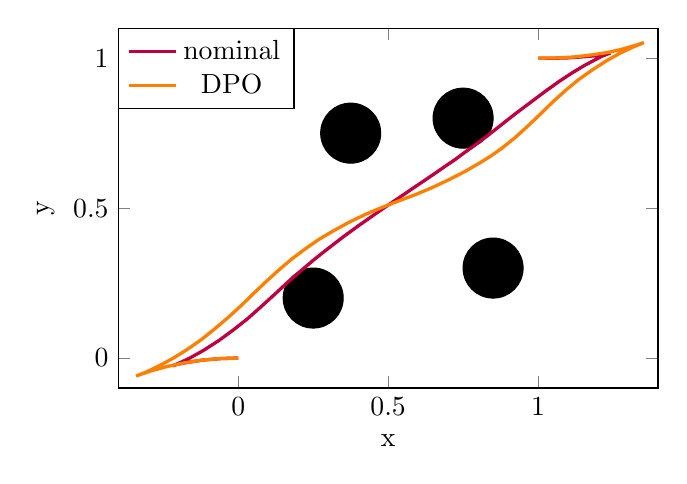 \begin{tikzpicture}[]
\begin{axis}[legend style = {{at={(0.0,1.0)},anchor=north west}}, ylabel = {y}, xmin = {-0.4}, xmax = {1.4}, axis equal image = {true}, ymax = {1.1}, xlabel = {x}, hide axis = {false}, ymin = {-0.1}]\draw[color=black,fill=black] (axis cs:0.85, 0.3) circle[radius=0.1];
\draw[color=black,fill=black] (axis cs:0.375, 0.75) circle[radius=0.1];
\draw[color=black,fill=black] (axis cs:0.25, 0.2) circle[radius=0.1];
\draw[color=black,fill=black] (axis cs:0.75, 0.8) circle[radius=0.1];
\addplot+ [mark = {}, color=purple, very thick]coordinates {
(0.0, 0.0)
(-0.06, -0.002)
(-0.12, -0.007)
(-0.171, -0.015)
(-0.204, -0.021)
(-0.219, -0.026)
(-0.216, -0.025)
(-0.197, -0.017)
(-0.163, -0.001)
(-0.115, 0.026)
(-0.065, 0.058)
(-0.016, 0.094)
(0.031, 0.131)
(0.076, 0.171)
(0.12, 0.211)
(0.164, 0.252)
(0.209, 0.291)
(0.255, 0.33)
(0.302, 0.367)
(0.35, 0.404)
(0.398, 0.439)
(0.445, 0.472)
(0.491, 0.504)
(0.534, 0.533)
(0.575, 0.561)
(0.615, 0.588)
(0.652, 0.613)
(0.688, 0.638)
(0.722, 0.661)
(0.753, 0.684)
(0.784, 0.706)
(0.832, 0.742)
(0.879, 0.779)
(0.926, 0.816)
(0.974, 0.852)
(1.022, 0.888)
(1.071, 0.923)
(1.115, 0.952)
(1.155, 0.976)
(1.189, 0.994)
(1.214, 1.007)
(1.232, 1.014)
(1.241, 1.017)
(1.238, 1.016)
(1.227, 1.014)
(1.207, 1.01)
(1.178, 1.007)
(1.142, 1.004)
(1.098, 1.001)
(1.052, 1.0)
(1.0, 1.0)
};
\addlegendentry{nominal}
\addplot+ [mark = {}, color=orange, very thick]coordinates {
(0.0, 0.0)
(-0.06, -0.002)
(-0.12, -0.007)
(-0.179, -0.016)
(-0.236, -0.028)
(-0.291, -0.043)
(-0.341, -0.06)
(-0.305, -0.046)
(-0.26, -0.024)
(-0.216, 0.0)
(-0.171, 0.028)
(-0.125, 0.06)
(-0.08, 0.096)
(-0.034, 0.135)
(0.01, 0.175)
(0.053, 0.217)
(0.095, 0.257)
(0.137, 0.295)
(0.177, 0.329)
(0.222, 0.363)
(0.268, 0.395)
(0.317, 0.424)
(0.37, 0.453)
(0.424, 0.479)
(0.479, 0.502)
(0.535, 0.524)
(0.591, 0.545)
(0.646, 0.568)
(0.701, 0.594)
(0.754, 0.621)
(0.806, 0.651)
(0.843, 0.674)
(0.881, 0.701)
(0.922, 0.734)
(0.963, 0.771)
(1.006, 0.812)
(1.049, 0.854)
(1.092, 0.893)
(1.136, 0.929)
(1.181, 0.961)
(1.226, 0.99)
(1.27, 1.015)
(1.314, 1.036)
(1.353, 1.052)
(1.322, 1.042)
(1.28, 1.03)
(1.232, 1.019)
(1.178, 1.011)
(1.12, 1.004)
(1.06, 1.001)
(1.0, 1.0)
};
\addlegendentry{DPO}
\end{axis}

\end{tikzpicture}
